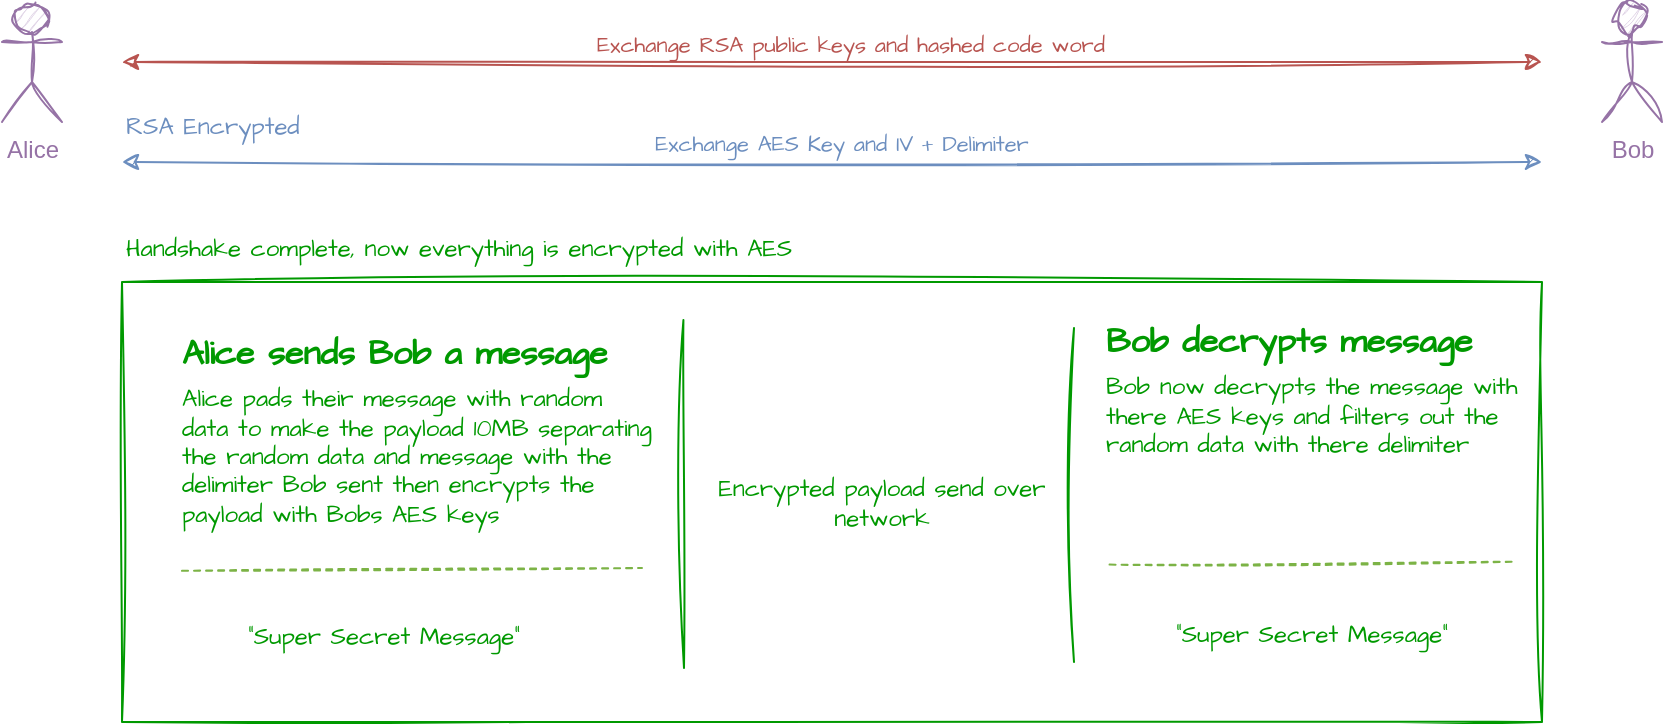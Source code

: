 <mxfile version="24.8.6">
  <diagram name="Page-1" id="walBb9xH7DDlDxewu9Oh">
    <mxGraphModel dx="875" dy="545" grid="1" gridSize="10" guides="1" tooltips="1" connect="1" arrows="1" fold="1" page="1" pageScale="1" pageWidth="850" pageHeight="1100" math="0" shadow="0">
      <root>
        <mxCell id="0" />
        <mxCell id="1" parent="0" />
        <mxCell id="RXYPeUOh9erzcLhgyGb0-31" value="" style="rounded=0;whiteSpace=wrap;html=1;sketch=1;hachureGap=4;jiggle=2;curveFitting=1;fontFamily=Architects Daughter;fontSource=https%3A%2F%2Ffonts.googleapis.com%2Fcss%3Ffamily%3DArchitects%2BDaughter;glass=0;fillColor=none;strokeColor=#009900;" vertex="1" parent="1">
          <mxGeometry x="60" y="180" width="710" height="220" as="geometry" />
        </mxCell>
        <mxCell id="RXYPeUOh9erzcLhgyGb0-1" value="&lt;div&gt;&lt;font color=&quot;#9673a6&quot;&gt;Bob&lt;/font&gt;&lt;/div&gt;" style="shape=umlActor;verticalLabelPosition=bottom;verticalAlign=top;html=1;outlineConnect=0;sketch=1;curveFitting=1;jiggle=2;fillColor=#e1d5e7;strokeColor=#9673a6;" vertex="1" parent="1">
          <mxGeometry x="800" y="40" width="30" height="60" as="geometry" />
        </mxCell>
        <mxCell id="RXYPeUOh9erzcLhgyGb0-2" value="&lt;font color=&quot;#9673a6&quot;&gt;Alice&lt;/font&gt;" style="shape=umlActor;verticalLabelPosition=bottom;verticalAlign=top;html=1;outlineConnect=0;sketch=1;curveFitting=1;jiggle=2;fillColor=#e1d5e7;strokeColor=#9673a6;" vertex="1" parent="1">
          <mxGeometry y="40" width="30" height="60" as="geometry" />
        </mxCell>
        <mxCell id="RXYPeUOh9erzcLhgyGb0-5" style="edgeStyle=orthogonalEdgeStyle;rounded=0;orthogonalLoop=1;jettySize=auto;html=1;startArrow=classic;startFill=1;sketch=1;curveFitting=1;jiggle=2;fillColor=#f8cecc;strokeColor=#b85450;labelBackgroundColor=none;" edge="1" parent="1">
          <mxGeometry relative="1" as="geometry">
            <mxPoint x="60" y="70" as="sourcePoint" />
            <mxPoint x="770" y="70" as="targetPoint" />
          </mxGeometry>
        </mxCell>
        <mxCell id="RXYPeUOh9erzcLhgyGb0-6" value="&lt;font color=&quot;#b85450&quot;&gt;&amp;nbsp;Exchange RSA public keys and hashed code word&amp;nbsp; &lt;/font&gt;" style="edgeLabel;html=1;align=center;verticalAlign=middle;resizable=0;points=[];sketch=1;hachureGap=4;jiggle=2;curveFitting=1;fontFamily=Architects Daughter;fontSource=https%3A%2F%2Ffonts.googleapis.com%2Fcss%3Ffamily%3DArchitects%2BDaughter;labelBackgroundColor=none;" vertex="1" connectable="0" parent="RXYPeUOh9erzcLhgyGb0-5">
          <mxGeometry x="-0.047" y="1" relative="1" as="geometry">
            <mxPoint x="25" y="-8" as="offset" />
          </mxGeometry>
        </mxCell>
        <mxCell id="RXYPeUOh9erzcLhgyGb0-8" value="&lt;font color=&quot;#6c8ebf&quot;&gt;RSA Encrypted&lt;/font&gt;" style="text;html=1;align=left;verticalAlign=middle;whiteSpace=wrap;rounded=0;fontFamily=Architects Daughter;fontSource=https%3A%2F%2Ffonts.googleapis.com%2Fcss%3Ffamily%3DArchitects%2BDaughter;" vertex="1" parent="1">
          <mxGeometry x="60" y="88" width="710" height="30" as="geometry" />
        </mxCell>
        <mxCell id="RXYPeUOh9erzcLhgyGb0-18" value="" style="endArrow=none;html=1;rounded=0;sketch=1;hachureGap=4;jiggle=2;curveFitting=1;fontFamily=Architects Daughter;fontSource=https%3A%2F%2Ffonts.googleapis.com%2Fcss%3Ffamily%3DArchitects%2BDaughter;strokeColor=#009900;" edge="1" parent="1">
          <mxGeometry width="50" height="50" relative="1" as="geometry">
            <mxPoint x="536" y="370" as="sourcePoint" />
            <mxPoint x="536" y="203" as="targetPoint" />
          </mxGeometry>
        </mxCell>
        <mxCell id="RXYPeUOh9erzcLhgyGb0-20" value="&lt;p style=&quot;line-height: 70%;&quot;&gt;&lt;/p&gt;&lt;h1 style=&quot;margin-top: 0px; line-height: 0%;&quot;&gt;&lt;font color=&quot;#009900&quot;&gt;&lt;br&gt;&lt;/font&gt;&lt;/h1&gt;&lt;h1 style=&quot;margin-top: 0px; line-height: 0%;&quot;&gt;&lt;font color=&quot;#009900&quot; style=&quot;font-size: 17px;&quot;&gt;Bob decrypts message&lt;/font&gt;&lt;font color=&quot;#009900&quot;&gt;&lt;br&gt;&lt;/font&gt;&lt;/h1&gt;&lt;font color=&quot;#009900&quot;&gt;Bob now decrypts the message with there AES keys and filters out the random data with there delimiter&lt;br&gt;&lt;/font&gt;&lt;p&gt;&lt;/p&gt;" style="text;html=1;whiteSpace=wrap;overflow=hidden;rounded=0;fontFamily=Architects Daughter;fontSource=https%3A%2F%2Ffonts.googleapis.com%2Fcss%3Ffamily%3DArchitects%2BDaughter;" vertex="1" parent="1">
          <mxGeometry x="550" y="173" width="210" height="110" as="geometry" />
        </mxCell>
        <mxCell id="RXYPeUOh9erzcLhgyGb0-21" value="" style="endArrow=none;html=1;rounded=0;sketch=1;hachureGap=4;jiggle=2;curveFitting=1;fontFamily=Architects Daughter;fontSource=https%3A%2F%2Ffonts.googleapis.com%2Fcss%3Ffamily%3DArchitects%2BDaughter;strokeColor=#009900;" edge="1" parent="1">
          <mxGeometry width="50" height="50" relative="1" as="geometry">
            <mxPoint x="341" y="373" as="sourcePoint" />
            <mxPoint x="340.71" y="199" as="targetPoint" />
          </mxGeometry>
        </mxCell>
        <mxCell id="RXYPeUOh9erzcLhgyGb0-23" value="&lt;font color=&quot;#009900&quot;&gt;&quot;Super Secret Message&quot;&lt;/font&gt;" style="text;html=1;align=center;verticalAlign=middle;whiteSpace=wrap;rounded=0;fontFamily=Architects Daughter;fontSource=https%3A%2F%2Ffonts.googleapis.com%2Fcss%3Ffamily%3DArchitects%2BDaughter;" vertex="1" parent="1">
          <mxGeometry x="560" y="342" width="190" height="30" as="geometry" />
        </mxCell>
        <mxCell id="RXYPeUOh9erzcLhgyGb0-24" value="" style="endArrow=none;dashed=1;html=1;rounded=0;sketch=1;hachureGap=4;jiggle=2;curveFitting=1;fontFamily=Architects Daughter;fontSource=https%3A%2F%2Ffonts.googleapis.com%2Fcss%3Ffamily%3DArchitects%2BDaughter;exitX=0.018;exitY=1.021;exitDx=0;exitDy=0;exitPerimeter=0;entryX=0.98;entryY=1.008;entryDx=0;entryDy=0;entryPerimeter=0;strokeColor=#7CB346;" edge="1" parent="1">
          <mxGeometry width="50" height="50" relative="1" as="geometry">
            <mxPoint x="553.78" y="321.31" as="sourcePoint" />
            <mxPoint x="755.8" y="319.88" as="targetPoint" />
          </mxGeometry>
        </mxCell>
        <mxCell id="RXYPeUOh9erzcLhgyGb0-26" value="&lt;p style=&quot;line-height: 70%;&quot;&gt;&lt;/p&gt;&lt;h1 style=&quot;margin-top: 0px; line-height: 0%;&quot;&gt;&lt;font color=&quot;#009900&quot;&gt;&lt;br&gt;&lt;/font&gt;&lt;/h1&gt;&lt;h1 style=&quot;margin-top: 0px; line-height: 0%;&quot;&gt;&lt;font color=&quot;#009900&quot; style=&quot;font-size: 17px;&quot;&gt;Alice sends Bob a message&lt;/font&gt;&lt;font color=&quot;#009900&quot;&gt;&lt;br&gt;&lt;/font&gt;&lt;/h1&gt;&lt;font color=&quot;#009900&quot;&gt;Alice pads their message with random data to make the payload 10MB separating the random data and message with the delimiter Bob sent then encrypts the payload with Bobs AES keys&lt;/font&gt;&lt;p&gt;&lt;/p&gt;" style="text;html=1;whiteSpace=wrap;overflow=hidden;rounded=0;fontFamily=Architects Daughter;fontSource=https%3A%2F%2Ffonts.googleapis.com%2Fcss%3Ffamily%3DArchitects%2BDaughter;" vertex="1" parent="1">
          <mxGeometry x="88" y="179" width="240" height="130" as="geometry" />
        </mxCell>
        <mxCell id="RXYPeUOh9erzcLhgyGb0-29" value="&lt;font color=&quot;#009900&quot;&gt;&quot;Super Secret Message&quot;&lt;/font&gt;" style="text;html=1;align=center;verticalAlign=middle;whiteSpace=wrap;rounded=0;fontFamily=Architects Daughter;fontSource=https%3A%2F%2Ffonts.googleapis.com%2Fcss%3Ffamily%3DArchitects%2BDaughter;" vertex="1" parent="1">
          <mxGeometry x="96.22" y="343" width="190" height="30" as="geometry" />
        </mxCell>
        <mxCell id="RXYPeUOh9erzcLhgyGb0-30" value="" style="endArrow=none;dashed=1;html=1;rounded=0;sketch=1;hachureGap=4;jiggle=2;curveFitting=1;fontFamily=Architects Daughter;fontSource=https%3A%2F%2Ffonts.googleapis.com%2Fcss%3Ffamily%3DArchitects%2BDaughter;exitX=0.018;exitY=1.021;exitDx=0;exitDy=0;exitPerimeter=0;strokeColor=#7CB346;" edge="1" parent="1">
          <mxGeometry width="50" height="50" relative="1" as="geometry">
            <mxPoint x="90" y="324.43" as="sourcePoint" />
            <mxPoint x="320" y="323" as="targetPoint" />
          </mxGeometry>
        </mxCell>
        <mxCell id="RXYPeUOh9erzcLhgyGb0-32" value="&lt;font color=&quot;#009900&quot;&gt;Handshake complete, now everything is encrypted with AES &lt;/font&gt;" style="text;html=1;align=left;verticalAlign=middle;whiteSpace=wrap;rounded=0;fontFamily=Architects Daughter;fontSource=https%3A%2F%2Ffonts.googleapis.com%2Fcss%3Ffamily%3DArchitects%2BDaughter;" vertex="1" parent="1">
          <mxGeometry x="60" y="149" width="710" height="30" as="geometry" />
        </mxCell>
        <mxCell id="RXYPeUOh9erzcLhgyGb0-36" value="&lt;div&gt;&lt;font color=&quot;#009900&quot;&gt;Encrypted payload send over network&lt;/font&gt;&lt;/div&gt;" style="text;html=1;align=center;verticalAlign=middle;whiteSpace=wrap;rounded=0;fontFamily=Architects Daughter;fontSource=https%3A%2F%2Ffonts.googleapis.com%2Fcss%3Ffamily%3DArchitects%2BDaughter;" vertex="1" parent="1">
          <mxGeometry x="355" y="276" width="170" height="30" as="geometry" />
        </mxCell>
        <mxCell id="RXYPeUOh9erzcLhgyGb0-39" value=" Exchange AES Key and IV + Delimiter  " style="endArrow=classic;startArrow=classic;rounded=0;sketch=1;hachureGap=4;jiggle=2;curveFitting=1;fontFamily=Architects Daughter;fontSource=https%3A%2F%2Ffonts.googleapis.com%2Fcss%3Ffamily%3DArchitects%2BDaughter;strokeColor=#6C8EBF;align=center;fontColor=#6C8EBF;labelBackgroundColor=none;" edge="1" parent="1">
          <mxGeometry x="0.014" y="10" width="50" height="50" relative="1" as="geometry">
            <mxPoint x="60" y="120" as="sourcePoint" />
            <mxPoint x="770" y="120" as="targetPoint" />
            <Array as="points" />
            <mxPoint as="offset" />
          </mxGeometry>
        </mxCell>
      </root>
    </mxGraphModel>
  </diagram>
</mxfile>

